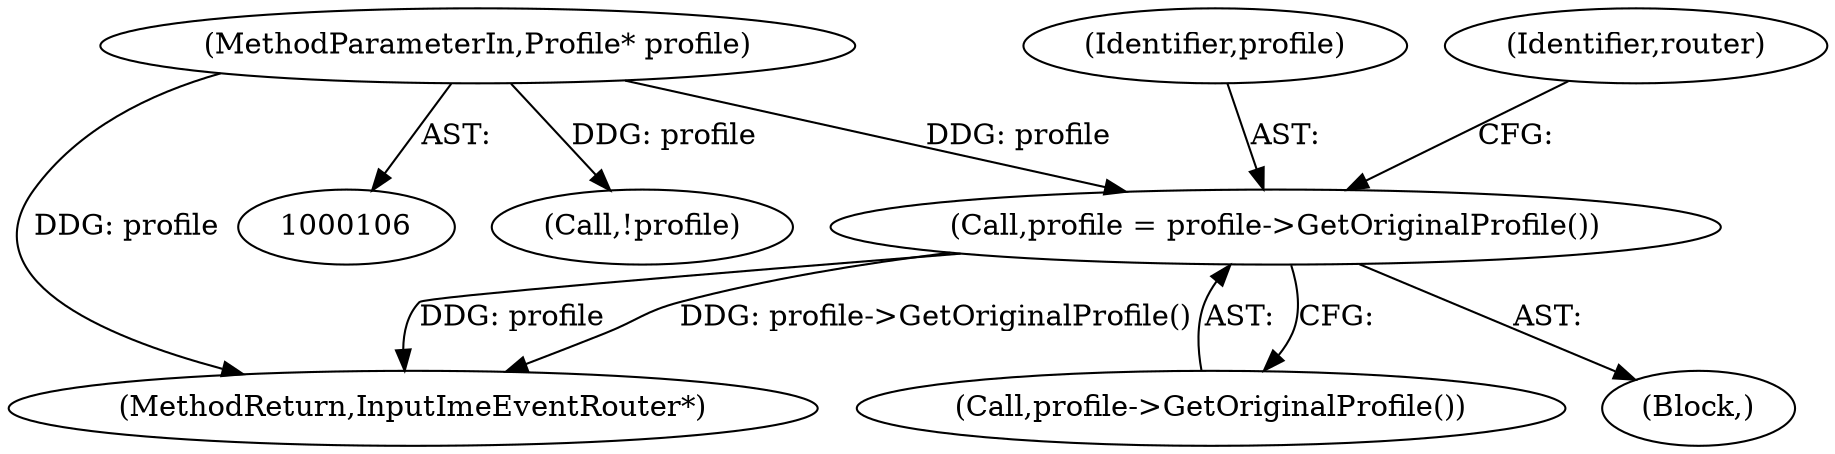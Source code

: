 digraph "0_Chrome_2f0b419df243400f954e11b649f4862a1e0ff367_0@pointer" {
"1000114" [label="(Call,profile = profile->GetOriginalProfile())"];
"1000107" [label="(MethodParameterIn,Profile* profile)"];
"1000116" [label="(Call,profile->GetOriginalProfile())"];
"1000115" [label="(Identifier,profile)"];
"1000119" [label="(Identifier,router)"];
"1000114" [label="(Call,profile = profile->GetOriginalProfile())"];
"1000107" [label="(MethodParameterIn,Profile* profile)"];
"1000110" [label="(Call,!profile)"];
"1000138" [label="(MethodReturn,InputImeEventRouter*)"];
"1000108" [label="(Block,)"];
"1000114" -> "1000108"  [label="AST: "];
"1000114" -> "1000116"  [label="CFG: "];
"1000115" -> "1000114"  [label="AST: "];
"1000116" -> "1000114"  [label="AST: "];
"1000119" -> "1000114"  [label="CFG: "];
"1000114" -> "1000138"  [label="DDG: profile"];
"1000114" -> "1000138"  [label="DDG: profile->GetOriginalProfile()"];
"1000107" -> "1000114"  [label="DDG: profile"];
"1000107" -> "1000106"  [label="AST: "];
"1000107" -> "1000138"  [label="DDG: profile"];
"1000107" -> "1000110"  [label="DDG: profile"];
}
